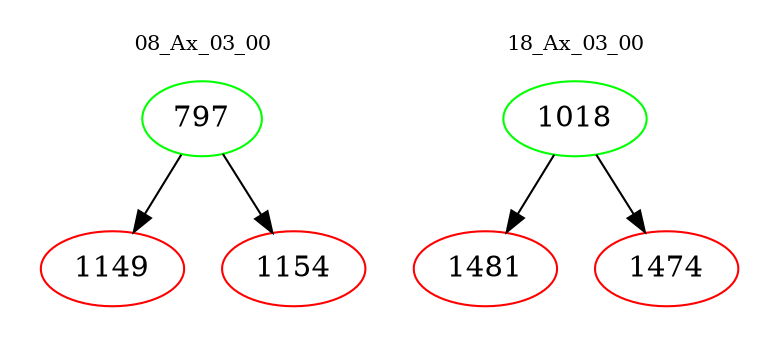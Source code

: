 digraph{
subgraph cluster_0 {
color = white
label = "08_Ax_03_00";
fontsize=10;
T0_797 [label="797", color="green"]
T0_797 -> T0_1149 [color="black"]
T0_1149 [label="1149", color="red"]
T0_797 -> T0_1154 [color="black"]
T0_1154 [label="1154", color="red"]
}
subgraph cluster_1 {
color = white
label = "18_Ax_03_00";
fontsize=10;
T1_1018 [label="1018", color="green"]
T1_1018 -> T1_1481 [color="black"]
T1_1481 [label="1481", color="red"]
T1_1018 -> T1_1474 [color="black"]
T1_1474 [label="1474", color="red"]
}
}
